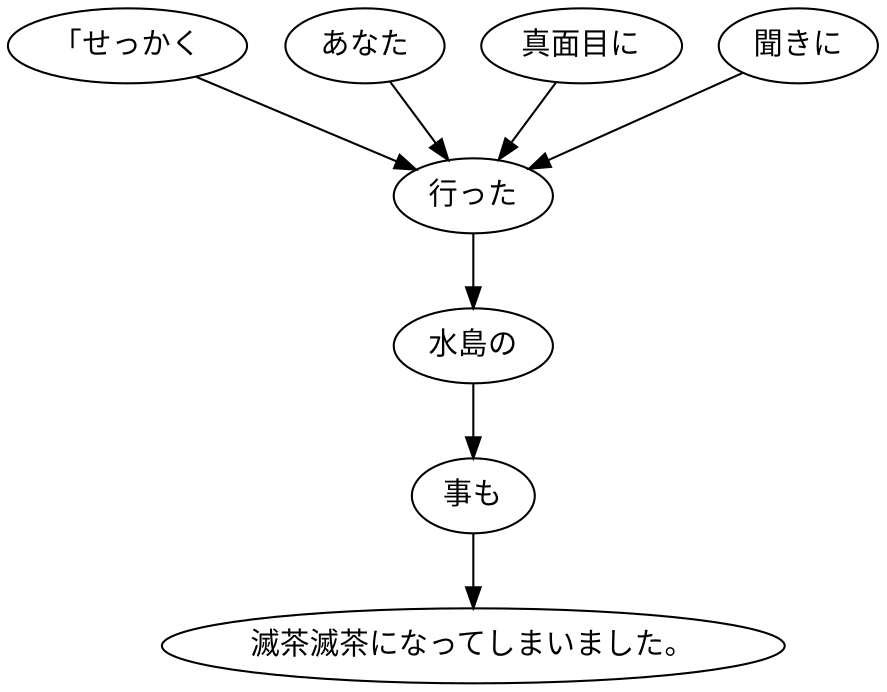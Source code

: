 digraph graph2134 {
	node0 [label="「せっかく"];
	node1 [label="あなた"];
	node2 [label="真面目に"];
	node3 [label="聞きに"];
	node4 [label="行った"];
	node5 [label="水島の"];
	node6 [label="事も"];
	node7 [label="滅茶滅茶になってしまいました。"];
	node0 -> node4;
	node1 -> node4;
	node2 -> node4;
	node3 -> node4;
	node4 -> node5;
	node5 -> node6;
	node6 -> node7;
}
